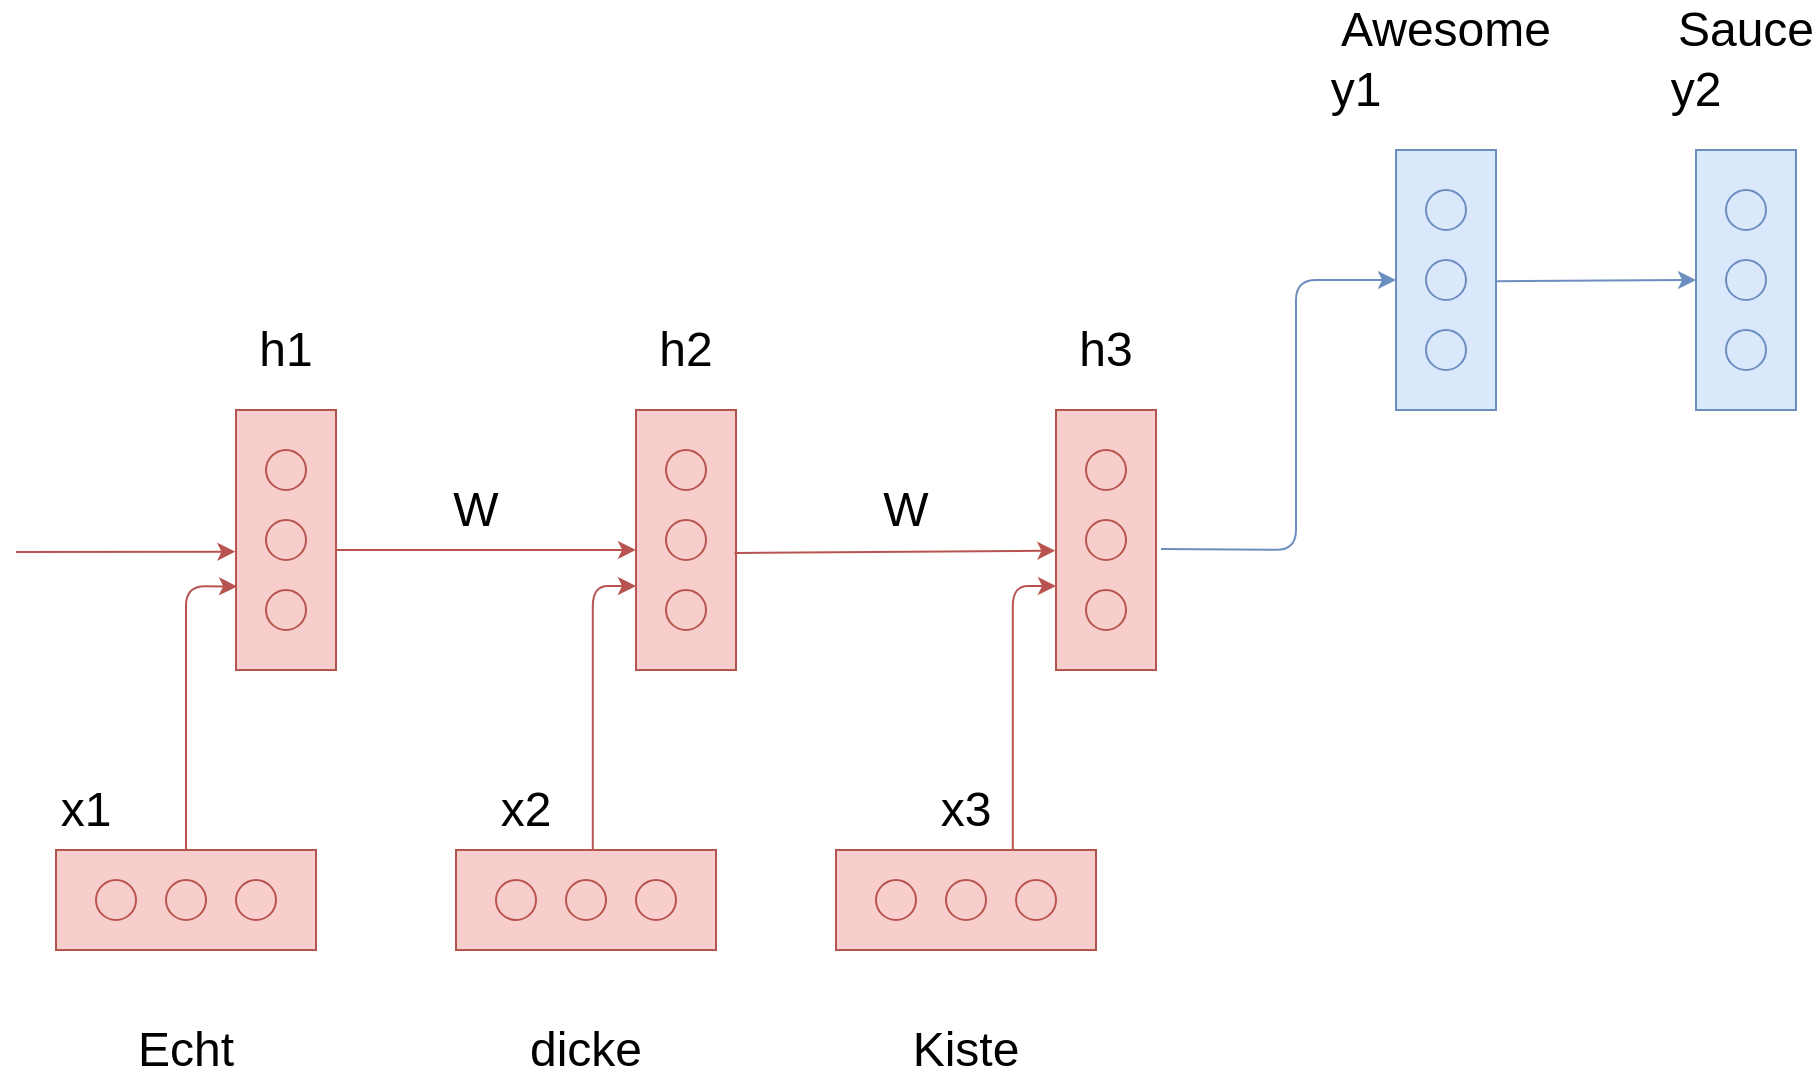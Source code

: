 <mxfile version="13.6.6" type="github"><diagram id="prZsB7YbsUO-_X0msQg7" name="Page-1"><mxGraphModel dx="1422" dy="715" grid="1" gridSize="10" guides="1" tooltips="1" connect="1" arrows="1" fold="1" page="1" pageScale="1" pageWidth="850" pageHeight="1100" math="0" shadow="0"><root><mxCell id="0"/><mxCell id="1" parent="0"/><mxCell id="iit-bbQufaEaCb6sTO87-1" value="" style="rounded=0;whiteSpace=wrap;html=1;fillColor=#f8cecc;strokeColor=#b85450;" vertex="1" parent="1"><mxGeometry x="60" y="470" width="130" height="50" as="geometry"/></mxCell><mxCell id="iit-bbQufaEaCb6sTO87-2" value="" style="ellipse;whiteSpace=wrap;html=1;aspect=fixed;fillColor=#f8cecc;strokeColor=#b85450;" vertex="1" parent="1"><mxGeometry x="80" y="485" width="20" height="20" as="geometry"/></mxCell><mxCell id="iit-bbQufaEaCb6sTO87-3" value="" style="ellipse;whiteSpace=wrap;html=1;aspect=fixed;fillColor=#f8cecc;strokeColor=#b85450;" vertex="1" parent="1"><mxGeometry x="115" y="485" width="20" height="20" as="geometry"/></mxCell><mxCell id="iit-bbQufaEaCb6sTO87-4" value="" style="ellipse;whiteSpace=wrap;html=1;aspect=fixed;fillColor=#f8cecc;strokeColor=#b85450;" vertex="1" parent="1"><mxGeometry x="150" y="485" width="20" height="20" as="geometry"/></mxCell><mxCell id="iit-bbQufaEaCb6sTO87-5" value="" style="rounded=0;whiteSpace=wrap;html=1;fillColor=#f8cecc;strokeColor=#b85450;" vertex="1" parent="1"><mxGeometry x="260" y="470" width="130" height="50" as="geometry"/></mxCell><mxCell id="iit-bbQufaEaCb6sTO87-6" value="" style="ellipse;whiteSpace=wrap;html=1;aspect=fixed;fillColor=#f8cecc;strokeColor=#b85450;" vertex="1" parent="1"><mxGeometry x="280" y="485" width="20" height="20" as="geometry"/></mxCell><mxCell id="iit-bbQufaEaCb6sTO87-7" value="" style="ellipse;whiteSpace=wrap;html=1;aspect=fixed;fillColor=#f8cecc;strokeColor=#b85450;" vertex="1" parent="1"><mxGeometry x="315" y="485" width="20" height="20" as="geometry"/></mxCell><mxCell id="iit-bbQufaEaCb6sTO87-8" value="" style="ellipse;whiteSpace=wrap;html=1;aspect=fixed;fillColor=#f8cecc;strokeColor=#b85450;" vertex="1" parent="1"><mxGeometry x="350" y="485" width="20" height="20" as="geometry"/></mxCell><mxCell id="iit-bbQufaEaCb6sTO87-9" value="" style="rounded=0;whiteSpace=wrap;html=1;fillColor=#f8cecc;strokeColor=#b85450;" vertex="1" parent="1"><mxGeometry x="450" y="470" width="130" height="50" as="geometry"/></mxCell><mxCell id="iit-bbQufaEaCb6sTO87-10" value="" style="ellipse;whiteSpace=wrap;html=1;aspect=fixed;fillColor=#f8cecc;strokeColor=#b85450;" vertex="1" parent="1"><mxGeometry x="470" y="485" width="20" height="20" as="geometry"/></mxCell><mxCell id="iit-bbQufaEaCb6sTO87-11" value="" style="ellipse;whiteSpace=wrap;html=1;aspect=fixed;fillColor=#f8cecc;strokeColor=#b85450;" vertex="1" parent="1"><mxGeometry x="505" y="485" width="20" height="20" as="geometry"/></mxCell><mxCell id="iit-bbQufaEaCb6sTO87-12" value="" style="ellipse;whiteSpace=wrap;html=1;aspect=fixed;fillColor=#f8cecc;strokeColor=#b85450;" vertex="1" parent="1"><mxGeometry x="540" y="485" width="20" height="20" as="geometry"/></mxCell><mxCell id="iit-bbQufaEaCb6sTO87-19" value="" style="rounded=0;whiteSpace=wrap;html=1;rotation=-90;fillColor=#f8cecc;strokeColor=#b85450;" vertex="1" parent="1"><mxGeometry x="110" y="290" width="130" height="50" as="geometry"/></mxCell><mxCell id="iit-bbQufaEaCb6sTO87-20" value="" style="ellipse;whiteSpace=wrap;html=1;aspect=fixed;fillColor=#f8cecc;strokeColor=#b85450;" vertex="1" parent="1"><mxGeometry x="165" y="340" width="20" height="20" as="geometry"/></mxCell><mxCell id="iit-bbQufaEaCb6sTO87-21" value="" style="ellipse;whiteSpace=wrap;html=1;aspect=fixed;fillColor=#f8cecc;strokeColor=#b85450;" vertex="1" parent="1"><mxGeometry x="165" y="305" width="20" height="20" as="geometry"/></mxCell><mxCell id="iit-bbQufaEaCb6sTO87-22" value="" style="ellipse;whiteSpace=wrap;html=1;aspect=fixed;fillColor=#f8cecc;strokeColor=#b85450;" vertex="1" parent="1"><mxGeometry x="165" y="270" width="20" height="20" as="geometry"/></mxCell><mxCell id="iit-bbQufaEaCb6sTO87-24" value="" style="rounded=0;whiteSpace=wrap;html=1;rotation=-90;fillColor=#f8cecc;strokeColor=#b85450;" vertex="1" parent="1"><mxGeometry x="310" y="290" width="130" height="50" as="geometry"/></mxCell><mxCell id="iit-bbQufaEaCb6sTO87-25" value="" style="ellipse;whiteSpace=wrap;html=1;aspect=fixed;fillColor=#f8cecc;strokeColor=#b85450;" vertex="1" parent="1"><mxGeometry x="365" y="340" width="20" height="20" as="geometry"/></mxCell><mxCell id="iit-bbQufaEaCb6sTO87-26" value="" style="ellipse;whiteSpace=wrap;html=1;aspect=fixed;fillColor=#f8cecc;strokeColor=#b85450;" vertex="1" parent="1"><mxGeometry x="365" y="305" width="20" height="20" as="geometry"/></mxCell><mxCell id="iit-bbQufaEaCb6sTO87-27" value="" style="ellipse;whiteSpace=wrap;html=1;aspect=fixed;fillColor=#f8cecc;strokeColor=#b85450;" vertex="1" parent="1"><mxGeometry x="365" y="270" width="20" height="20" as="geometry"/></mxCell><mxCell id="iit-bbQufaEaCb6sTO87-28" value="" style="rounded=0;whiteSpace=wrap;html=1;rotation=-90;fillColor=#f8cecc;strokeColor=#b85450;" vertex="1" parent="1"><mxGeometry x="520" y="290" width="130" height="50" as="geometry"/></mxCell><mxCell id="iit-bbQufaEaCb6sTO87-29" value="" style="ellipse;whiteSpace=wrap;html=1;aspect=fixed;fillColor=#f8cecc;strokeColor=#b85450;" vertex="1" parent="1"><mxGeometry x="575" y="340" width="20" height="20" as="geometry"/></mxCell><mxCell id="iit-bbQufaEaCb6sTO87-30" value="" style="ellipse;whiteSpace=wrap;html=1;aspect=fixed;fillColor=#f8cecc;strokeColor=#b85450;" vertex="1" parent="1"><mxGeometry x="575" y="305" width="20" height="20" as="geometry"/></mxCell><mxCell id="iit-bbQufaEaCb6sTO87-31" value="" style="ellipse;whiteSpace=wrap;html=1;aspect=fixed;fillColor=#f8cecc;strokeColor=#b85450;" vertex="1" parent="1"><mxGeometry x="575" y="270" width="20" height="20" as="geometry"/></mxCell><mxCell id="iit-bbQufaEaCb6sTO87-32" value="" style="rounded=0;whiteSpace=wrap;html=1;rotation=-90;fillColor=#dae8fc;strokeColor=#6c8ebf;" vertex="1" parent="1"><mxGeometry x="690" y="160" width="130" height="50" as="geometry"/></mxCell><mxCell id="iit-bbQufaEaCb6sTO87-33" value="" style="ellipse;whiteSpace=wrap;html=1;aspect=fixed;fillColor=#dae8fc;strokeColor=#6c8ebf;" vertex="1" parent="1"><mxGeometry x="745" y="210" width="20" height="20" as="geometry"/></mxCell><mxCell id="iit-bbQufaEaCb6sTO87-34" value="" style="ellipse;whiteSpace=wrap;html=1;aspect=fixed;fillColor=#dae8fc;strokeColor=#6c8ebf;" vertex="1" parent="1"><mxGeometry x="745" y="175" width="20" height="20" as="geometry"/></mxCell><mxCell id="iit-bbQufaEaCb6sTO87-35" value="" style="ellipse;whiteSpace=wrap;html=1;aspect=fixed;fillColor=#dae8fc;strokeColor=#6c8ebf;" vertex="1" parent="1"><mxGeometry x="745" y="140" width="20" height="20" as="geometry"/></mxCell><mxCell id="iit-bbQufaEaCb6sTO87-36" value="" style="rounded=0;whiteSpace=wrap;html=1;rotation=-90;fillColor=#dae8fc;strokeColor=#6c8ebf;" vertex="1" parent="1"><mxGeometry x="840" y="160" width="130" height="50" as="geometry"/></mxCell><mxCell id="iit-bbQufaEaCb6sTO87-37" value="" style="ellipse;whiteSpace=wrap;html=1;aspect=fixed;fillColor=#dae8fc;strokeColor=#6c8ebf;" vertex="1" parent="1"><mxGeometry x="895" y="210" width="20" height="20" as="geometry"/></mxCell><mxCell id="iit-bbQufaEaCb6sTO87-38" value="" style="ellipse;whiteSpace=wrap;html=1;aspect=fixed;fillColor=#dae8fc;strokeColor=#6c8ebf;" vertex="1" parent="1"><mxGeometry x="895" y="175" width="20" height="20" as="geometry"/></mxCell><mxCell id="iit-bbQufaEaCb6sTO87-39" value="" style="ellipse;whiteSpace=wrap;html=1;aspect=fixed;fillColor=#dae8fc;strokeColor=#6c8ebf;" vertex="1" parent="1"><mxGeometry x="895" y="140" width="20" height="20" as="geometry"/></mxCell><mxCell id="iit-bbQufaEaCb6sTO87-44" value="" style="endArrow=classic;html=1;entryX=0.462;entryY=0;entryDx=0;entryDy=0;entryPerimeter=0;fillColor=#f8cecc;strokeColor=#b85450;" edge="1" parent="1" target="iit-bbQufaEaCb6sTO87-24"><mxGeometry width="50" height="50" relative="1" as="geometry"><mxPoint x="200" y="320" as="sourcePoint"/><mxPoint x="250" y="270" as="targetPoint"/></mxGeometry></mxCell><mxCell id="iit-bbQufaEaCb6sTO87-45" value="" style="endArrow=classic;html=1;entryX=0.459;entryY=-0.006;entryDx=0;entryDy=0;entryPerimeter=0;exitX=0.45;exitY=0.985;exitDx=0;exitDy=0;exitPerimeter=0;fillColor=#f8cecc;strokeColor=#b85450;" edge="1" parent="1" source="iit-bbQufaEaCb6sTO87-24" target="iit-bbQufaEaCb6sTO87-28"><mxGeometry width="50" height="50" relative="1" as="geometry"><mxPoint x="400" y="324.58" as="sourcePoint"/><mxPoint x="550" y="324.52" as="targetPoint"/></mxGeometry></mxCell><mxCell id="iit-bbQufaEaCb6sTO87-46" value="" style="endArrow=classic;html=1;entryX=0.5;entryY=0;entryDx=0;entryDy=0;exitX=0.465;exitY=1.05;exitDx=0;exitDy=0;exitPerimeter=0;fillColor=#dae8fc;strokeColor=#6c8ebf;" edge="1" parent="1" source="iit-bbQufaEaCb6sTO87-28" target="iit-bbQufaEaCb6sTO87-32"><mxGeometry width="50" height="50" relative="1" as="geometry"><mxPoint x="620" y="315.59" as="sourcePoint"/><mxPoint x="780.45" y="314.42" as="targetPoint"/><Array as="points"><mxPoint x="680" y="320"/><mxPoint x="680" y="185"/></Array></mxGeometry></mxCell><mxCell id="iit-bbQufaEaCb6sTO87-47" value="" style="endArrow=classic;html=1;entryX=0.5;entryY=0;entryDx=0;entryDy=0;exitX=0.45;exitY=0.985;exitDx=0;exitDy=0;exitPerimeter=0;fillColor=#dae8fc;strokeColor=#6c8ebf;" edge="1" parent="1" target="iit-bbQufaEaCb6sTO87-36"><mxGeometry width="50" height="50" relative="1" as="geometry"><mxPoint x="780" y="185.58" as="sourcePoint"/><mxPoint x="940.45" y="184.41" as="targetPoint"/></mxGeometry></mxCell><mxCell id="iit-bbQufaEaCb6sTO87-49" value="" style="endArrow=classic;html=1;entryX=0.455;entryY=-0.006;entryDx=0;entryDy=0;entryPerimeter=0;fillColor=#f8cecc;strokeColor=#b85450;" edge="1" parent="1" target="iit-bbQufaEaCb6sTO87-19"><mxGeometry width="50" height="50" relative="1" as="geometry"><mxPoint x="40" y="321" as="sourcePoint"/><mxPoint x="140" y="324.31" as="targetPoint"/></mxGeometry></mxCell><mxCell id="iit-bbQufaEaCb6sTO87-50" value="" style="endArrow=classic;html=1;entryX=0.321;entryY=0.011;entryDx=0;entryDy=0;entryPerimeter=0;exitX=0.5;exitY=0;exitDx=0;exitDy=0;fillColor=#f8cecc;strokeColor=#b85450;" edge="1" parent="1" source="iit-bbQufaEaCb6sTO87-1" target="iit-bbQufaEaCb6sTO87-19"><mxGeometry width="50" height="50" relative="1" as="geometry"><mxPoint x="50.0" y="331" as="sourcePoint"/><mxPoint x="159.7" y="330.85" as="targetPoint"/><Array as="points"><mxPoint x="125" y="338"/></Array></mxGeometry></mxCell><mxCell id="iit-bbQufaEaCb6sTO87-51" value="" style="endArrow=classic;html=1;entryX=0.323;entryY=-0.068;entryDx=0;entryDy=0;entryPerimeter=0;exitX=0.5;exitY=0;exitDx=0;exitDy=0;fillColor=#f8cecc;strokeColor=#b85450;" edge="1" parent="1"><mxGeometry width="50" height="50" relative="1" as="geometry"><mxPoint x="328.4" y="470" as="sourcePoint"/><mxPoint x="350.0" y="338.01" as="targetPoint"/><Array as="points"><mxPoint x="328.4" y="338"/></Array></mxGeometry></mxCell><mxCell id="iit-bbQufaEaCb6sTO87-52" value="" style="endArrow=classic;html=1;entryX=0.323;entryY=-0.068;entryDx=0;entryDy=0;entryPerimeter=0;exitX=0.5;exitY=0;exitDx=0;exitDy=0;fillColor=#f8cecc;strokeColor=#b85450;" edge="1" parent="1"><mxGeometry width="50" height="50" relative="1" as="geometry"><mxPoint x="538.4" y="470" as="sourcePoint"/><mxPoint x="560" y="338.01" as="targetPoint"/><Array as="points"><mxPoint x="538.4" y="338"/></Array></mxGeometry></mxCell><mxCell id="iit-bbQufaEaCb6sTO87-55" value="&lt;font style=&quot;font-size: 24px&quot;&gt;Echt&lt;/font&gt;" style="text;html=1;strokeColor=none;fillColor=none;align=center;verticalAlign=middle;whiteSpace=wrap;rounded=0;" vertex="1" parent="1"><mxGeometry x="105" y="560" width="40" height="20" as="geometry"/></mxCell><mxCell id="iit-bbQufaEaCb6sTO87-56" value="&lt;font style=&quot;font-size: 24px&quot;&gt;dicke&lt;/font&gt;" style="text;html=1;strokeColor=none;fillColor=none;align=center;verticalAlign=middle;whiteSpace=wrap;rounded=0;" vertex="1" parent="1"><mxGeometry x="305" y="560" width="40" height="20" as="geometry"/></mxCell><mxCell id="iit-bbQufaEaCb6sTO87-57" value="&lt;font style=&quot;font-size: 24px&quot;&gt;Kiste&lt;/font&gt;" style="text;html=1;strokeColor=none;fillColor=none;align=center;verticalAlign=middle;whiteSpace=wrap;rounded=0;" vertex="1" parent="1"><mxGeometry x="495" y="560" width="40" height="20" as="geometry"/></mxCell><mxCell id="iit-bbQufaEaCb6sTO87-58" value="&lt;font style=&quot;font-size: 24px&quot;&gt;Awesome&lt;/font&gt;" style="text;html=1;strokeColor=none;fillColor=none;align=center;verticalAlign=middle;whiteSpace=wrap;rounded=0;" vertex="1" parent="1"><mxGeometry x="735" y="50" width="40" height="20" as="geometry"/></mxCell><mxCell id="iit-bbQufaEaCb6sTO87-59" value="&lt;font style=&quot;font-size: 24px&quot;&gt;Sauce&lt;/font&gt;" style="text;html=1;strokeColor=none;fillColor=none;align=center;verticalAlign=middle;whiteSpace=wrap;rounded=0;" vertex="1" parent="1"><mxGeometry x="885" y="50" width="40" height="20" as="geometry"/></mxCell><mxCell id="iit-bbQufaEaCb6sTO87-60" value="&lt;font style=&quot;font-size: 24px&quot;&gt;h1&lt;/font&gt;" style="text;html=1;strokeColor=none;fillColor=none;align=center;verticalAlign=middle;whiteSpace=wrap;rounded=0;" vertex="1" parent="1"><mxGeometry x="155" y="210" width="40" height="20" as="geometry"/></mxCell><mxCell id="iit-bbQufaEaCb6sTO87-61" value="&lt;font style=&quot;font-size: 24px&quot;&gt;h2&lt;/font&gt;" style="text;html=1;strokeColor=none;fillColor=none;align=center;verticalAlign=middle;whiteSpace=wrap;rounded=0;" vertex="1" parent="1"><mxGeometry x="355" y="210" width="40" height="20" as="geometry"/></mxCell><mxCell id="iit-bbQufaEaCb6sTO87-62" value="&lt;font style=&quot;font-size: 24px&quot;&gt;h3&lt;/font&gt;" style="text;html=1;strokeColor=none;fillColor=none;align=center;verticalAlign=middle;whiteSpace=wrap;rounded=0;" vertex="1" parent="1"><mxGeometry x="565" y="210" width="40" height="20" as="geometry"/></mxCell><mxCell id="iit-bbQufaEaCb6sTO87-63" value="&lt;font style=&quot;font-size: 24px&quot;&gt;W&lt;/font&gt;" style="text;html=1;strokeColor=none;fillColor=none;align=center;verticalAlign=middle;whiteSpace=wrap;rounded=0;" vertex="1" parent="1"><mxGeometry x="250" y="290" width="40" height="20" as="geometry"/></mxCell><mxCell id="iit-bbQufaEaCb6sTO87-64" value="&lt;font style=&quot;font-size: 24px&quot;&gt;W&lt;/font&gt;" style="text;html=1;strokeColor=none;fillColor=none;align=center;verticalAlign=middle;whiteSpace=wrap;rounded=0;" vertex="1" parent="1"><mxGeometry x="465" y="290" width="40" height="20" as="geometry"/></mxCell><mxCell id="iit-bbQufaEaCb6sTO87-65" value="&lt;font style=&quot;font-size: 24px&quot;&gt;x1&lt;/font&gt;" style="text;html=1;strokeColor=none;fillColor=none;align=center;verticalAlign=middle;whiteSpace=wrap;rounded=0;" vertex="1" parent="1"><mxGeometry x="55" y="440" width="40" height="20" as="geometry"/></mxCell><mxCell id="iit-bbQufaEaCb6sTO87-66" value="&lt;font style=&quot;font-size: 24px&quot;&gt;x2&lt;/font&gt;" style="text;html=1;strokeColor=none;fillColor=none;align=center;verticalAlign=middle;whiteSpace=wrap;rounded=0;" vertex="1" parent="1"><mxGeometry x="275" y="440" width="40" height="20" as="geometry"/></mxCell><mxCell id="iit-bbQufaEaCb6sTO87-67" value="&lt;font style=&quot;font-size: 24px&quot;&gt;x3&lt;/font&gt;" style="text;html=1;strokeColor=none;fillColor=none;align=center;verticalAlign=middle;whiteSpace=wrap;rounded=0;" vertex="1" parent="1"><mxGeometry x="495" y="440" width="40" height="20" as="geometry"/></mxCell><mxCell id="iit-bbQufaEaCb6sTO87-68" value="&lt;font style=&quot;font-size: 24px&quot;&gt;y1&lt;/font&gt;" style="text;html=1;strokeColor=none;fillColor=none;align=center;verticalAlign=middle;whiteSpace=wrap;rounded=0;" vertex="1" parent="1"><mxGeometry x="690" y="80" width="40" height="20" as="geometry"/></mxCell><mxCell id="iit-bbQufaEaCb6sTO87-69" value="&lt;font style=&quot;font-size: 24px&quot;&gt;y2&lt;/font&gt;" style="text;html=1;strokeColor=none;fillColor=none;align=center;verticalAlign=middle;whiteSpace=wrap;rounded=0;" vertex="1" parent="1"><mxGeometry x="860" y="80" width="40" height="20" as="geometry"/></mxCell></root></mxGraphModel></diagram></mxfile>